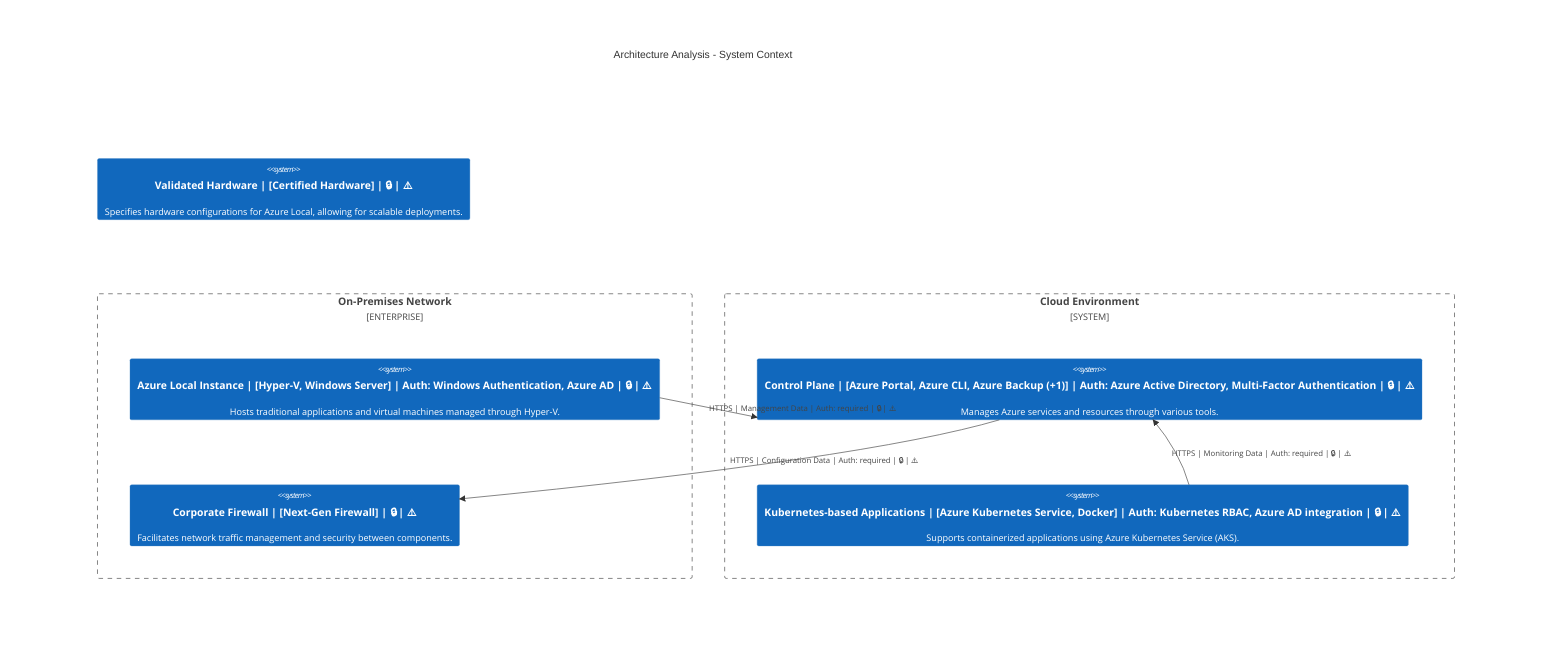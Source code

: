 C4Context
    title Architecture Analysis - System Context
    Enterprise_Boundary(tb_On_Premises_Network, "On-Premises Network") {
        System(Azure_Local_Instance, "Azure Local Instance | [Hyper-V, Windows Server] | Auth: Windows Authentication, Azure AD | 🔒 | ⚠️", "Hosts traditional applications and virtual machines managed through Hyper-V.")
        System(Corporate_Firewall, "Corporate Firewall | [Next-Gen Firewall] | 🔒 | ⚠️", "Facilitates network traffic management and security between components.")
    }
    System_Boundary(tb_Cloud_Environment, "Cloud Environment") {
        System(Control_Plane, "Control Plane | [Azure Portal, Azure CLI, Azure Backup (+1)] | Auth: Azure Active Directory, Multi-Factor Authentication | 🔒 | ⚠️", "Manages Azure services and resources through various tools.")
        System(Kubernetes_based_Applications, "Kubernetes-based Applications | [Azure Kubernetes Service, Docker] | Auth: Kubernetes RBAC, Azure AD integration | 🔒 | ⚠️", "Supports containerized applications using Azure Kubernetes Service (AKS).")
    }
    System(Validated_Hardware, "Validated Hardware | [Certified Hardware] | 🔒 | ⚠️", "Specifies hardware configurations for Azure Local, allowing for scalable deployments.")

    Rel(Azure_Local_Instance, Control_Plane, "HTTPS | Management Data | Auth: required | 🔒 | ⚠️")
    Rel(Kubernetes_based_Applications, Control_Plane, "HTTPS | Monitoring Data | Auth: required | 🔒 | ⚠️")
    Rel(Control_Plane, Corporate_Firewall, "HTTPS | Configuration Data | Auth: required | 🔒 | ⚠️")